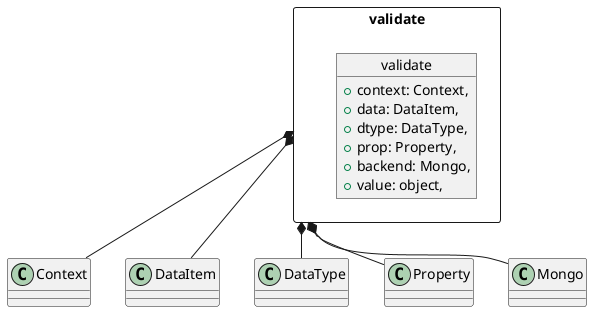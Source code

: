 @startuml
package validate <<Rectangle>> {

    object validate {
        +context: Context,
        +data: DataItem,
        +dtype: DataType,
        +prop: Property,
        +backend: Mongo,
        +value: object,
    }
}

validate *-- Context
validate *-- DataItem
validate *-- DataType
validate *-- Property
validate *-- Mongo
@enduml
